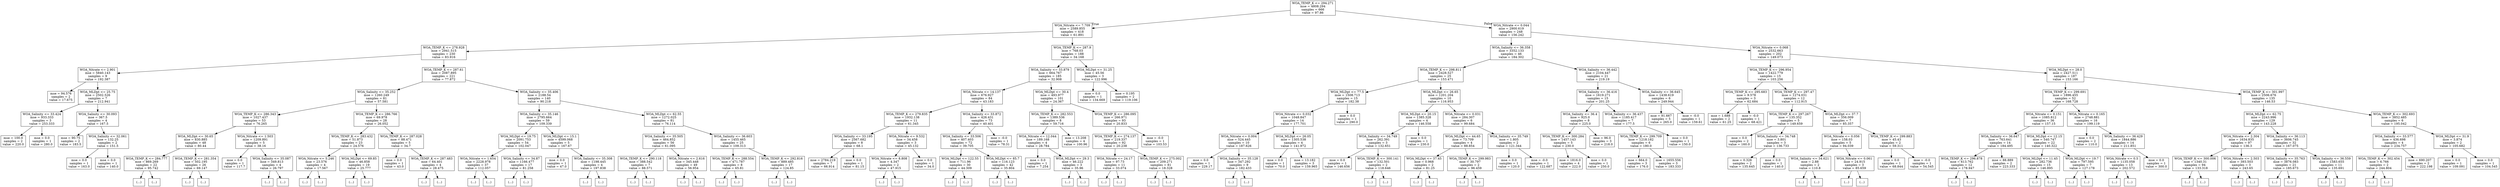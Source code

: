 digraph Tree {
node [shape=box] ;
0 [label="WOA_TEMP_K <= 294.271\nmse = 4808.294\nsamples = 666\nvalue = 97.86"] ;
1 [label="WOA_Nitrate <= 7.709\nmse = 2589.855\nsamples = 418\nvalue = 61.891"] ;
0 -> 1 [labeldistance=2.5, labelangle=45, headlabel="True"] ;
2 [label="WOA_TEMP_K <= 278.928\nmse = 2941.515\nsamples = 230\nvalue = 83.916"] ;
1 -> 2 ;
3 [label="WOA_Nitrate <= 2.901\nmse = 5840.143\nsamples = 9\nvalue = 192.387"] ;
2 -> 3 ;
4 [label="mse = 94.576\nsamples = 2\nvalue = 17.675"] ;
3 -> 4 ;
5 [label="WOA_MLDpt <= 25.75\nmse = 2502.526\nsamples = 7\nvalue = 212.941"] ;
3 -> 5 ;
6 [label="WOA_Salinity <= 33.424\nmse = 933.333\nsamples = 3\nvalue = 253.333"] ;
5 -> 6 ;
7 [label="mse = 100.0\nsamples = 2\nvalue = 220.0"] ;
6 -> 7 ;
8 [label="mse = 0.0\nsamples = 1\nvalue = 280.0"] ;
6 -> 8 ;
9 [label="WOA_Salinity <= 30.093\nmse = 367.5\nsamples = 4\nvalue = 167.5"] ;
5 -> 9 ;
10 [label="mse = 90.75\nsamples = 2\nvalue = 183.5"] ;
9 -> 10 ;
11 [label="WOA_Salinity <= 32.061\nmse = 132.25\nsamples = 2\nvalue = 151.5"] ;
9 -> 11 ;
12 [label="mse = 0.0\nsamples = 1\nvalue = 163.0"] ;
11 -> 12 ;
13 [label="mse = 0.0\nsamples = 1\nvalue = 140.0"] ;
11 -> 13 ;
14 [label="WOA_TEMP_K <= 287.61\nmse = 2087.895\nsamples = 221\nvalue = 77.872"] ;
2 -> 14 ;
15 [label="WOA_Salinity <= 35.252\nmse = 1260.249\nsamples = 81\nvalue = 57.581"] ;
14 -> 15 ;
16 [label="WOA_TEMP_K <= 286.343\nmse = 1027.437\nsamples = 53\nvalue = 76.265"] ;
15 -> 16 ;
17 [label="WOA_MLDpt <= 30.65\nmse = 830.885\nsamples = 48\nvalue = 80.44"] ;
16 -> 17 ;
18 [label="WOA_TEMP_K <= 284.777\nmse = 869.269\nsamples = 22\nvalue = 95.742"] ;
17 -> 18 ;
19 [label="(...)"] ;
18 -> 19 ;
44 [label="(...)"] ;
18 -> 44 ;
47 [label="WOA_TEMP_K <= 281.354\nmse = 502.195\nsamples = 26\nvalue = 69.147"] ;
17 -> 47 ;
48 [label="(...)"] ;
47 -> 48 ;
65 [label="(...)"] ;
47 -> 65 ;
88 [label="WOA_Nitrate <= 1.503\nmse = 1209.891\nsamples = 5\nvalue = 38.16"] ;
16 -> 88 ;
89 [label="mse = 0.0\nsamples = 1\nvalue = 117.7"] ;
88 -> 89 ;
90 [label="WOA_Salinity <= 35.087\nmse = 349.813\nsamples = 4\nvalue = 26.797"] ;
88 -> 90 ;
91 [label="(...)"] ;
90 -> 91 ;
96 [label="(...)"] ;
90 -> 96 ;
97 [label="WOA_TEMP_K <= 286.766\nmse = 69.978\nsamples = 28\nvalue = 26.052"] ;
15 -> 97 ;
98 [label="WOA_TEMP_K <= 283.432\nmse = 51.873\nsamples = 23\nvalue = 24.576"] ;
97 -> 98 ;
99 [label="WOA_Nitrate <= 5.246\nmse = 23.576\nsamples = 4\nvalue = 17.567"] ;
98 -> 99 ;
100 [label="(...)"] ;
99 -> 100 ;
103 [label="(...)"] ;
99 -> 103 ;
104 [label="WOA_MLDpt <= 69.85\nmse = 46.858\nsamples = 19\nvalue = 25.777"] ;
98 -> 104 ;
105 [label="(...)"] ;
104 -> 105 ;
116 [label="(...)"] ;
104 -> 116 ;
119 [label="WOA_TEMP_K <= 287.028\nmse = 88.471\nsamples = 5\nvalue = 34.7"] ;
97 -> 119 ;
120 [label="mse = 0.0\nsamples = 1\nvalue = 43.0"] ;
119 -> 120 ;
121 [label="WOA_TEMP_K <= 287.483\nmse = 64.401\nsamples = 4\nvalue = 28.475"] ;
119 -> 121 ;
122 [label="(...)"] ;
121 -> 122 ;
125 [label="(...)"] ;
121 -> 125 ;
126 [label="WOA_Salinity <= 35.406\nmse = 2188.54\nsamples = 140\nvalue = 90.218"] ;
14 -> 126 ;
127 [label="WOA_Salinity <= 35.146\nmse = 2795.664\nsamples = 59\nvalue = 109.339"] ;
126 -> 127 ;
128 [label="WOA_MLDpt <= 19.75\nmse = 2091.753\nsamples = 54\nvalue = 102.047"] ;
127 -> 128 ;
129 [label="WOA_Nitrate <= 1.654\nmse = 2228.978\nsamples = 37\nvalue = 112.057"] ;
128 -> 129 ;
130 [label="(...)"] ;
129 -> 130 ;
175 [label="(...)"] ;
129 -> 175 ;
188 [label="WOA_Salinity <= 34.87\nmse = 1166.477\nsamples = 17\nvalue = 81.258"] ;
128 -> 188 ;
189 [label="(...)"] ;
188 -> 189 ;
212 [label="(...)"] ;
188 -> 212 ;
221 [label="WOA_MLDpt <= 15.1\nmse = 4599.068\nsamples = 5\nvalue = 167.67"] ;
127 -> 221 ;
222 [label="mse = 0.0\nsamples = 1\nvalue = 47.0"] ;
221 -> 222 ;
223 [label="WOA_Salinity <= 35.308\nmse = 1198.445\nsamples = 4\nvalue = 197.838"] ;
221 -> 223 ;
224 [label="(...)"] ;
223 -> 224 ;
227 [label="(...)"] ;
223 -> 227 ;
230 [label="WOA_MLDpt <= 62.55\nmse = 1272.025\nsamples = 81\nvalue = 76.114"] ;
126 -> 230 ;
231 [label="WOA_Salinity <= 35.505\nmse = 464.852\nsamples = 56\nvalue = 61.095"] ;
230 -> 231 ;
232 [label="WOA_TEMP_K <= 290.118\nmse = 388.542\nsamples = 7\nvalue = 88.571"] ;
231 -> 232 ;
233 [label="(...)"] ;
232 -> 233 ;
234 [label="(...)"] ;
232 -> 234 ;
243 [label="WOA_Nitrate <= 2.616\nmse = 345.448\nsamples = 49\nvalue = 56.954"] ;
231 -> 243 ;
244 [label="(...)"] ;
243 -> 244 ;
313 [label="(...)"] ;
243 -> 313 ;
322 [label="WOA_Salinity <= 36.603\nmse = 1455.465\nsamples = 25\nvalue = 109.313"] ;
230 -> 322 ;
323 [label="WOA_TEMP_K <= 288.554\nmse = 471.787\nsamples = 8\nvalue = 65.81"] ;
322 -> 323 ;
324 [label="(...)"] ;
323 -> 324 ;
325 [label="(...)"] ;
323 -> 325 ;
334 [label="WOA_TEMP_K <= 292.816\nmse = 889.485\nsamples = 17\nvalue = 124.85"] ;
322 -> 334 ;
335 [label="(...)"] ;
334 -> 335 ;
342 [label="(...)"] ;
334 -> 342 ;
353 [label="WOA_TEMP_K <= 287.9\nmse = 768.03\nsamples = 188\nvalue = 34.168"] ;
1 -> 353 ;
354 [label="WOA_Salinity <= 33.879\nmse = 664.767\nsamples = 185\nvalue = 32.908"] ;
353 -> 354 ;
355 [label="WOA_Nitrate <= 14.137\nmse = 676.927\nsamples = 84\nvalue = 43.183"] ;
354 -> 355 ;
356 [label="WOA_TEMP_K <= 279.835\nmse = 1932.138\nsamples = 11\nvalue = 61.345"] ;
355 -> 356 ;
357 [label="WOA_Salinity <= 33.195\nmse = 2567.682\nsamples = 8\nvalue = 68.1"] ;
356 -> 357 ;
358 [label="mse = 2784.219\nsamples = 7\nvalue = 66.914"] ;
357 -> 358 ;
359 [label="mse = 0.0\nsamples = 1\nvalue = 81.15"] ;
357 -> 359 ;
360 [label="WOA_Nitrate <= 9.532\nmse = 34.458\nsamples = 3\nvalue = 45.132"] ;
356 -> 360 ;
361 [label="WOA_Nitrate <= 8.808\nmse = 4.347\nsamples = 2\nvalue = 47.915"] ;
360 -> 361 ;
362 [label="(...)"] ;
361 -> 362 ;
363 [label="(...)"] ;
361 -> 363 ;
364 [label="mse = 0.0\nsamples = 1\nvalue = 34.0"] ;
360 -> 364 ;
365 [label="WOA_Salinity <= 33.872\nmse = 426.431\nsamples = 73\nvalue = 40.401"] ;
355 -> 365 ;
366 [label="WOA_Salinity <= 33.506\nmse = 407.403\nsamples = 72\nvalue = 39.705"] ;
365 -> 366 ;
367 [label="WOA_MLDpt <= 122.55\nmse = 711.96\nsamples = 30\nvalue = 44.309"] ;
366 -> 367 ;
368 [label="(...)"] ;
367 -> 368 ;
387 [label="(...)"] ;
367 -> 387 ;
390 [label="WOA_MLDpt <= 85.7\nmse = 116.123\nsamples = 42\nvalue = 35.804"] ;
366 -> 390 ;
391 [label="(...)"] ;
390 -> 391 ;
454 [label="(...)"] ;
390 -> 454 ;
471 [label="mse = -0.0\nsamples = 1\nvalue = 78.31"] ;
365 -> 471 ;
472 [label="WOA_MLDpt <= 30.4\nmse = 493.977\nsamples = 101\nvalue = 24.367"] ;
354 -> 472 ;
473 [label="WOA_TEMP_K <= 282.553\nmse = 1389.536\nsamples = 8\nvalue = 59.716"] ;
472 -> 473 ;
474 [label="WOA_Nitrate <= 12.044\nmse = 189.168\nsamples = 4\nvalue = 28.784"] ;
473 -> 474 ;
475 [label="mse = 0.0\nsamples = 1\nvalue = 7.254"] ;
474 -> 475 ;
476 [label="WOA_MLDpt <= 29.3\nmse = 46.222\nsamples = 3\nvalue = 35.96"] ;
474 -> 476 ;
477 [label="(...)"] ;
476 -> 477 ;
480 [label="(...)"] ;
476 -> 480 ;
481 [label="mse = 13.208\nsamples = 4\nvalue = 100.96"] ;
473 -> 481 ;
482 [label="WOA_TEMP_K <= 286.095\nmse = 266.971\nsamples = 93\nvalue = 20.833"] ;
472 -> 482 ;
483 [label="WOA_TEMP_K <= 274.137\nmse = 219.337\nsamples = 92\nvalue = 20.238"] ;
482 -> 483 ;
484 [label="WOA_Nitrate <= 24.17\nmse = 97.73\nsamples = 11\nvalue = 33.074"] ;
483 -> 484 ;
485 [label="(...)"] ;
484 -> 485 ;
492 [label="(...)"] ;
484 -> 492 ;
505 [label="WOA_TEMP_K <= 275.002\nmse = 209.271\nsamples = 81\nvalue = 18.328"] ;
483 -> 505 ;
506 [label="(...)"] ;
505 -> 506 ;
529 [label="(...)"] ;
505 -> 529 ;
608 [label="mse = -0.0\nsamples = 1\nvalue = 103.53"] ;
482 -> 608 ;
609 [label="WOA_MLDpt <= 31.25\nmse = 45.56\nsamples = 3\nvalue = 122.996"] ;
353 -> 609 ;
610 [label="mse = 0.0\nsamples = 1\nvalue = 134.669"] ;
609 -> 610 ;
611 [label="mse = 0.195\nsamples = 2\nvalue = 119.106"] ;
609 -> 611 ;
612 [label="WOA_Nitrate <= 0.044\nmse = 2900.619\nsamples = 248\nvalue = 156.242"] ;
0 -> 612 [labeldistance=2.5, labelangle=-45, headlabel="False"] ;
613 [label="WOA_Salinity <= 36.358\nmse = 3352.133\nsamples = 46\nvalue = 184.302"] ;
612 -> 613 ;
614 [label="WOA_TEMP_K <= 298.811\nmse = 2428.527\nsamples = 25\nvalue = 153.471"] ;
613 -> 614 ;
615 [label="WOA_MLDpt <= 77.5\nmse = 1508.713\nsamples = 15\nvalue = 182.38"] ;
614 -> 615 ;
616 [label="WOA_Nitrate <= 0.032\nmse = 1048.847\nsamples = 14\nvalue = 177.701"] ;
615 -> 616 ;
617 [label="WOA_Nitrate <= 0.004\nmse = 524.445\nsamples = 10\nvalue = 187.626"] ;
616 -> 617 ;
618 [label="mse = 0.0\nsamples = 1\nvalue = 229.17"] ;
617 -> 618 ;
619 [label="WOA_Salinity <= 35.128\nmse = 347.292\nsamples = 9\nvalue = 182.433"] ;
617 -> 619 ;
620 [label="(...)"] ;
619 -> 620 ;
621 [label="(...)"] ;
619 -> 621 ;
628 [label="WOA_MLDpt <= 26.05\nmse = 1305.538\nsamples = 4\nvalue = 141.972"] ;
616 -> 628 ;
629 [label="mse = 0.0\nsamples = 1\nvalue = 70.0"] ;
628 -> 629 ;
630 [label="mse = 13.182\nsamples = 3\nvalue = 159.965"] ;
628 -> 630 ;
631 [label="mse = 0.0\nsamples = 1\nvalue = 290.0"] ;
615 -> 631 ;
632 [label="WOA_MLDpt <= 26.65\nmse = 1201.204\nsamples = 10\nvalue = 116.953"] ;
614 -> 632 ;
633 [label="WOA_MLDpt <= 20.15\nmse = 1385.328\nsamples = 4\nvalue = 146.558"] ;
632 -> 633 ;
634 [label="WOA_Salinity <= 34.749\nmse = 262.391\nsamples = 3\nvalue = 132.651"] ;
633 -> 634 ;
635 [label="mse = 0.0\nsamples = 1\nvalue = 146.656"] ;
634 -> 635 ;
636 [label="WOA_TEMP_K <= 300.141\nmse = 132.501\nsamples = 2\nvalue = 118.646"] ;
634 -> 636 ;
637 [label="(...)"] ;
636 -> 637 ;
638 [label="(...)"] ;
636 -> 638 ;
639 [label="mse = 0.0\nsamples = 1\nvalue = 230.0"] ;
633 -> 639 ;
640 [label="WOA_Nitrate <= 0.031\nmse = 284.307\nsamples = 6\nvalue = 99.684"] ;
632 -> 640 ;
641 [label="WOA_MLDpt <= 44.65\nmse = 73.709\nsamples = 4\nvalue = 88.854"] ;
640 -> 641 ;
642 [label="WOA_MLDpt <= 37.45\nmse = 0.968\nsamples = 2\nvalue = 81.25"] ;
641 -> 642 ;
643 [label="(...)"] ;
642 -> 643 ;
644 [label="(...)"] ;
642 -> 644 ;
645 [label="WOA_TEMP_K <= 299.983\nmse = 30.797\nsamples = 2\nvalue = 96.459"] ;
641 -> 645 ;
646 [label="(...)"] ;
645 -> 646 ;
647 [label="(...)"] ;
645 -> 647 ;
648 [label="WOA_Salinity <= 35.749\nmse = 1.805\nsamples = 2\nvalue = 121.344"] ;
640 -> 648 ;
649 [label="mse = 0.0\nsamples = 1\nvalue = 120.0"] ;
648 -> 649 ;
650 [label="mse = -0.0\nsamples = 1\nvalue = 122.687"] ;
648 -> 650 ;
651 [label="WOA_Salinity <= 36.442\nmse = 2104.447\nsamples = 21\nvalue = 219.19"] ;
613 -> 651 ;
652 [label="WOA_Salinity <= 36.416\nmse = 1619.271\nsamples = 15\nvalue = 201.25"] ;
651 -> 652 ;
653 [label="WOA_Salinity <= 36.4\nmse = 925.0\nsamples = 8\nvalue = 225.0"] ;
652 -> 653 ;
654 [label="WOA_TEMP_K <= 300.284\nmse = 1457.143\nsamples = 5\nvalue = 230.0"] ;
653 -> 654 ;
655 [label="mse = 1816.0\nsamples = 4\nvalue = 222.0"] ;
654 -> 655 ;
656 [label="mse = 0.0\nsamples = 1\nvalue = 250.0"] ;
654 -> 656 ;
657 [label="mse = 96.0\nsamples = 3\nvalue = 218.0"] ;
653 -> 657 ;
658 [label="WOA_Salinity <= 36.437\nmse = 1185.417\nsamples = 7\nvalue = 177.5"] ;
652 -> 658 ;
659 [label="WOA_TEMP_K <= 299.709\nmse = 1218.182\nsamples = 6\nvalue = 180.0"] ;
658 -> 659 ;
660 [label="mse = 664.0\nsamples = 3\nvalue = 176.0"] ;
659 -> 660 ;
661 [label="mse = 1655.556\nsamples = 3\nvalue = 183.333"] ;
659 -> 661 ;
662 [label="mse = 0.0\nsamples = 1\nvalue = 150.0"] ;
658 -> 662 ;
663 [label="WOA_Salinity <= 36.645\nmse = 1438.619\nsamples = 6\nvalue = 249.944"] ;
651 -> 663 ;
664 [label="mse = 91.667\nsamples = 5\nvalue = 265.0"] ;
663 -> 664 ;
665 [label="mse = -0.0\nsamples = 1\nvalue = 159.61"] ;
663 -> 665 ;
666 [label="WOA_Nitrate <= 0.068\nmse = 2532.663\nsamples = 202\nvalue = 149.073"] ;
612 -> 666 ;
667 [label="WOA_TEMP_K <= 296.954\nmse = 1422.779\nsamples = 15\nvalue = 103.256"] ;
666 -> 667 ;
668 [label="WOA_TEMP_K <= 295.683\nmse = 9.578\nsamples = 3\nvalue = 62.684"] ;
667 -> 668 ;
669 [label="mse = 1.688\nsamples = 2\nvalue = 61.25"] ;
668 -> 669 ;
670 [label="mse = -0.0\nsamples = 1\nvalue = 68.421"] ;
668 -> 670 ;
671 [label="WOA_TEMP_K <= 297.47\nmse = 1274.031\nsamples = 12\nvalue = 112.915"] ;
667 -> 671 ;
672 [label="WOA_TEMP_K <= 297.267\nmse = 135.352\nsamples = 5\nvalue = 149.659"] ;
671 -> 672 ;
673 [label="mse = 0.0\nsamples = 2\nvalue = 160.0"] ;
672 -> 673 ;
674 [label="WOA_Salinity <= 34.748\nmse = 3.801\nsamples = 3\nvalue = 136.733"] ;
672 -> 674 ;
675 [label="mse = 0.326\nsamples = 2\nvalue = 135.645"] ;
674 -> 675 ;
676 [label="mse = 0.0\nsamples = 1\nvalue = 140.0"] ;
674 -> 676 ;
677 [label="WOA_MLDpt <= 37.7\nmse = 356.009\nsamples = 7\nvalue = 85.357"] ;
671 -> 677 ;
678 [label="WOA_Nitrate <= 0.056\nmse = 158.03\nsamples = 5\nvalue = 94.039"] ;
677 -> 678 ;
679 [label="WOA_Salinity <= 34.621\nmse = 2.88\nsamples = 2\nvalue = 110.8"] ;
678 -> 679 ;
680 [label="(...)"] ;
679 -> 680 ;
681 [label="(...)"] ;
679 -> 681 ;
682 [label="WOA_Nitrate <= 0.061\nmse = 24.915\nsamples = 3\nvalue = 85.659"] ;
678 -> 682 ;
683 [label="(...)"] ;
682 -> 683 ;
686 [label="(...)"] ;
682 -> 686 ;
687 [label="WOA_TEMP_K <= 299.883\nmse = 45.43\nsamples = 2\nvalue = 59.311"] ;
677 -> 687 ;
688 [label="mse = 0.0\nsamples = 1\nvalue = 68.844"] ;
687 -> 688 ;
689 [label="mse = -0.0\nsamples = 1\nvalue = 54.545"] ;
687 -> 689 ;
690 [label="WOA_MLDpt <= 28.0\nmse = 2427.511\nsamples = 187\nvalue = 153.166"] ;
666 -> 690 ;
691 [label="WOA_TEMP_K <= 299.691\nmse = 1896.455\nsamples = 52\nvalue = 168.728"] ;
690 -> 691 ;
692 [label="WOA_Nitrate <= 0.151\nmse = 1085.812\nsamples = 36\nvalue = 157.15"] ;
691 -> 692 ;
693 [label="WOA_Salinity <= 36.647\nmse = 763.641\nsamples = 14\nvalue = 184.495"] ;
692 -> 693 ;
694 [label="WOA_TEMP_K <= 296.878\nmse = 613.762\nsamples = 12\nvalue = 178.947"] ;
693 -> 694 ;
695 [label="(...)"] ;
694 -> 695 ;
698 [label="(...)"] ;
694 -> 698 ;
705 [label="mse = 88.889\nsamples = 2\nvalue = 223.333"] ;
693 -> 705 ;
706 [label="WOA_MLDpt <= 12.15\nmse = 540.747\nsamples = 22\nvalue = 140.322"] ;
692 -> 706 ;
707 [label="WOA_MLDpt <= 11.45\nmse = 282.736\nsamples = 15\nvalue = 146.895"] ;
706 -> 707 ;
708 [label="(...)"] ;
707 -> 708 ;
725 [label="(...)"] ;
707 -> 725 ;
726 [label="WOA_MLDpt <= 19.7\nmse = 797.595\nsamples = 7\nvalue = 127.178"] ;
706 -> 726 ;
727 [label="(...)"] ;
726 -> 727 ;
734 [label="(...)"] ;
726 -> 734 ;
739 [label="WOA_Nitrate <= 0.165\nmse = 2748.881\nsamples = 16\nvalue = 199.119"] ;
691 -> 739 ;
740 [label="mse = 0.0\nsamples = 2\nvalue = 110.0"] ;
739 -> 740 ;
741 [label="WOA_Salinity <= 36.429\nmse = 1844.886\nsamples = 14\nvalue = 211.851"] ;
739 -> 741 ;
742 [label="WOA_Nitrate <= 0.5\nmse = 1135.058\nsamples = 13\nvalue = 202.572"] ;
741 -> 742 ;
743 [label="(...)"] ;
742 -> 743 ;
762 [label="(...)"] ;
742 -> 762 ;
763 [label="mse = 0.0\nsamples = 1\nvalue = 300.0"] ;
741 -> 763 ;
764 [label="WOA_TEMP_K <= 301.997\nmse = 2506.676\nsamples = 135\nvalue = 146.53"] ;
690 -> 764 ;
765 [label="WOA_MLDpt <= 62.75\nmse = 2243.996\nsamples = 129\nvalue = 143.228"] ;
764 -> 765 ;
766 [label="WOA_Nitrate <= 2.304\nmse = 1634.835\nsamples = 97\nvalue = 136.3"] ;
765 -> 766 ;
767 [label="WOA_TEMP_K <= 300.006\nmse = 1340.31\nsamples = 94\nvalue = 133.318"] ;
766 -> 767 ;
768 [label="(...)"] ;
767 -> 768 ;
891 [label="(...)"] ;
767 -> 891 ;
920 [label="WOA_Nitrate <= 2.503\nmse = 393.503\nsamples = 3\nvalue = 243.65"] ;
766 -> 920 ;
921 [label="(...)"] ;
920 -> 921 ;
922 [label="(...)"] ;
920 -> 922 ;
925 [label="WOA_Salinity <= 36.113\nmse = 3606.745\nsamples = 32\nvalue = 167.075"] ;
765 -> 925 ;
926 [label="WOA_Salinity <= 35.763\nmse = 3876.083\nsamples = 21\nvalue = 185.673"] ;
925 -> 926 ;
927 [label="(...)"] ;
926 -> 927 ;
948 [label="(...)"] ;
926 -> 948 ;
953 [label="WOA_Salinity <= 36.559\nmse = 1583.655\nsamples = 11\nvalue = 135.691"] ;
925 -> 953 ;
954 [label="(...)"] ;
953 -> 954 ;
969 [label="(...)"] ;
953 -> 969 ;
970 [label="WOA_TEMP_K <= 302.693\nmse = 3852.485\nsamples = 6\nvalue = 195.042"] ;
764 -> 970 ;
971 [label="WOA_Salinity <= 33.577\nmse = 436.698\nsamples = 4\nvalue = 234.757"] ;
970 -> 971 ;
972 [label="WOA_TEMP_K <= 302.454\nmse = 6.766\nsamples = 2\nvalue = 244.804"] ;
971 -> 972 ;
973 [label="(...)"] ;
972 -> 973 ;
974 [label="(...)"] ;
972 -> 974 ;
975 [label="mse = 690.207\nsamples = 2\nvalue = 222.198"] ;
971 -> 975 ;
976 [label="WOA_MLDpt <= 31.9\nmse = 3.874\nsamples = 2\nvalue = 105.682"] ;
970 -> 976 ;
977 [label="mse = 0.0\nsamples = 1\nvalue = 109.091"] ;
976 -> 977 ;
978 [label="mse = 0.0\nsamples = 1\nvalue = 104.545"] ;
976 -> 978 ;
}